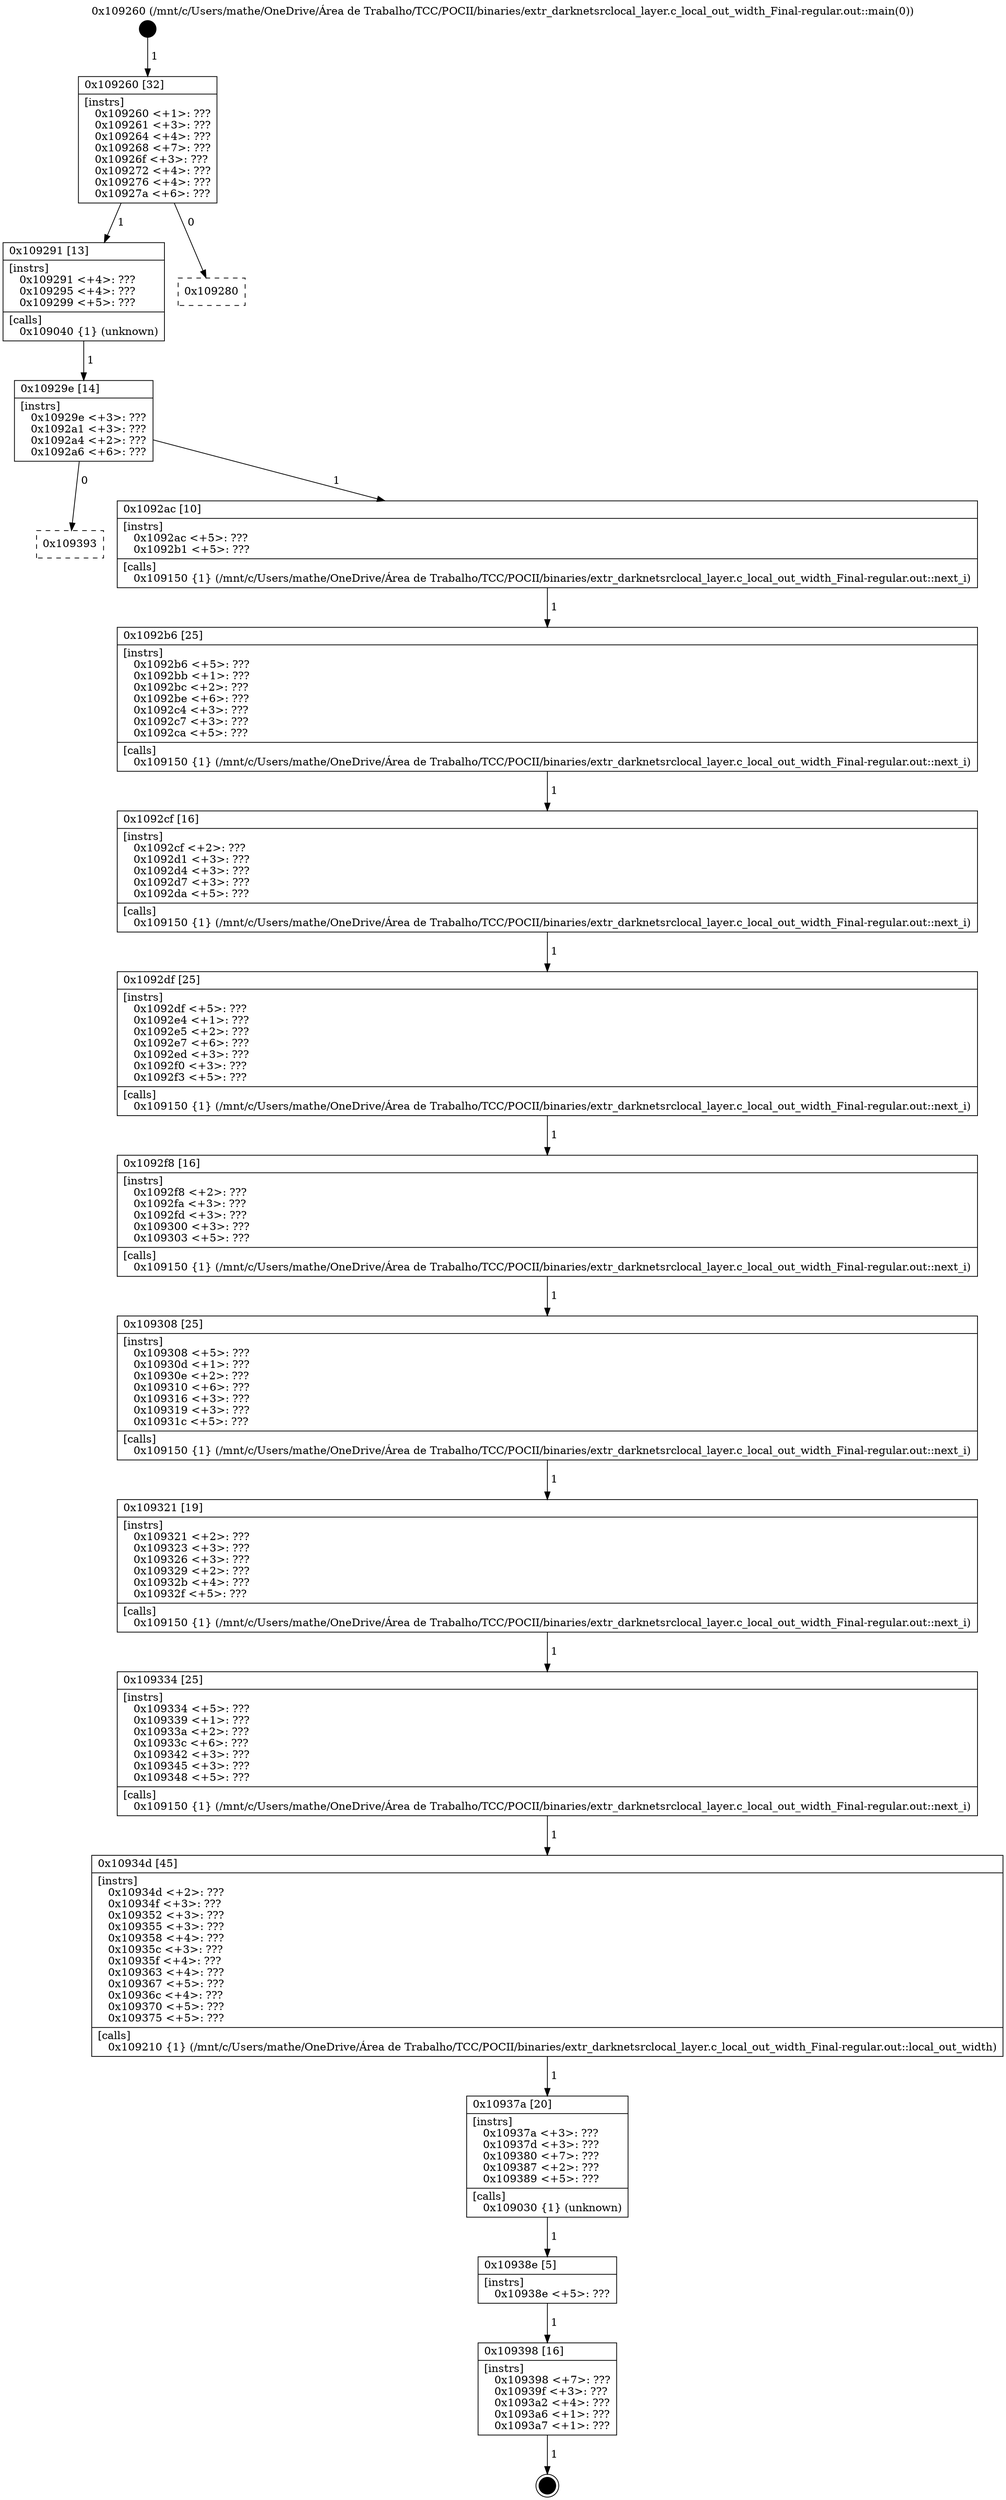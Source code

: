 digraph "0x109260" {
  label = "0x109260 (/mnt/c/Users/mathe/OneDrive/Área de Trabalho/TCC/POCII/binaries/extr_darknetsrclocal_layer.c_local_out_width_Final-regular.out::main(0))"
  labelloc = "t"
  node[shape=record]

  Entry [label="",width=0.3,height=0.3,shape=circle,fillcolor=black,style=filled]
  "0x109260" [label="{
     0x109260 [32]\l
     | [instrs]\l
     &nbsp;&nbsp;0x109260 \<+1\>: ???\l
     &nbsp;&nbsp;0x109261 \<+3\>: ???\l
     &nbsp;&nbsp;0x109264 \<+4\>: ???\l
     &nbsp;&nbsp;0x109268 \<+7\>: ???\l
     &nbsp;&nbsp;0x10926f \<+3\>: ???\l
     &nbsp;&nbsp;0x109272 \<+4\>: ???\l
     &nbsp;&nbsp;0x109276 \<+4\>: ???\l
     &nbsp;&nbsp;0x10927a \<+6\>: ???\l
  }"]
  "0x109291" [label="{
     0x109291 [13]\l
     | [instrs]\l
     &nbsp;&nbsp;0x109291 \<+4\>: ???\l
     &nbsp;&nbsp;0x109295 \<+4\>: ???\l
     &nbsp;&nbsp;0x109299 \<+5\>: ???\l
     | [calls]\l
     &nbsp;&nbsp;0x109040 \{1\} (unknown)\l
  }"]
  "0x109280" [label="{
     0x109280\l
  }", style=dashed]
  "0x10929e" [label="{
     0x10929e [14]\l
     | [instrs]\l
     &nbsp;&nbsp;0x10929e \<+3\>: ???\l
     &nbsp;&nbsp;0x1092a1 \<+3\>: ???\l
     &nbsp;&nbsp;0x1092a4 \<+2\>: ???\l
     &nbsp;&nbsp;0x1092a6 \<+6\>: ???\l
  }"]
  "0x109393" [label="{
     0x109393\l
  }", style=dashed]
  "0x1092ac" [label="{
     0x1092ac [10]\l
     | [instrs]\l
     &nbsp;&nbsp;0x1092ac \<+5\>: ???\l
     &nbsp;&nbsp;0x1092b1 \<+5\>: ???\l
     | [calls]\l
     &nbsp;&nbsp;0x109150 \{1\} (/mnt/c/Users/mathe/OneDrive/Área de Trabalho/TCC/POCII/binaries/extr_darknetsrclocal_layer.c_local_out_width_Final-regular.out::next_i)\l
  }"]
  Exit [label="",width=0.3,height=0.3,shape=circle,fillcolor=black,style=filled,peripheries=2]
  "0x1092b6" [label="{
     0x1092b6 [25]\l
     | [instrs]\l
     &nbsp;&nbsp;0x1092b6 \<+5\>: ???\l
     &nbsp;&nbsp;0x1092bb \<+1\>: ???\l
     &nbsp;&nbsp;0x1092bc \<+2\>: ???\l
     &nbsp;&nbsp;0x1092be \<+6\>: ???\l
     &nbsp;&nbsp;0x1092c4 \<+3\>: ???\l
     &nbsp;&nbsp;0x1092c7 \<+3\>: ???\l
     &nbsp;&nbsp;0x1092ca \<+5\>: ???\l
     | [calls]\l
     &nbsp;&nbsp;0x109150 \{1\} (/mnt/c/Users/mathe/OneDrive/Área de Trabalho/TCC/POCII/binaries/extr_darknetsrclocal_layer.c_local_out_width_Final-regular.out::next_i)\l
  }"]
  "0x1092cf" [label="{
     0x1092cf [16]\l
     | [instrs]\l
     &nbsp;&nbsp;0x1092cf \<+2\>: ???\l
     &nbsp;&nbsp;0x1092d1 \<+3\>: ???\l
     &nbsp;&nbsp;0x1092d4 \<+3\>: ???\l
     &nbsp;&nbsp;0x1092d7 \<+3\>: ???\l
     &nbsp;&nbsp;0x1092da \<+5\>: ???\l
     | [calls]\l
     &nbsp;&nbsp;0x109150 \{1\} (/mnt/c/Users/mathe/OneDrive/Área de Trabalho/TCC/POCII/binaries/extr_darknetsrclocal_layer.c_local_out_width_Final-regular.out::next_i)\l
  }"]
  "0x1092df" [label="{
     0x1092df [25]\l
     | [instrs]\l
     &nbsp;&nbsp;0x1092df \<+5\>: ???\l
     &nbsp;&nbsp;0x1092e4 \<+1\>: ???\l
     &nbsp;&nbsp;0x1092e5 \<+2\>: ???\l
     &nbsp;&nbsp;0x1092e7 \<+6\>: ???\l
     &nbsp;&nbsp;0x1092ed \<+3\>: ???\l
     &nbsp;&nbsp;0x1092f0 \<+3\>: ???\l
     &nbsp;&nbsp;0x1092f3 \<+5\>: ???\l
     | [calls]\l
     &nbsp;&nbsp;0x109150 \{1\} (/mnt/c/Users/mathe/OneDrive/Área de Trabalho/TCC/POCII/binaries/extr_darknetsrclocal_layer.c_local_out_width_Final-regular.out::next_i)\l
  }"]
  "0x1092f8" [label="{
     0x1092f8 [16]\l
     | [instrs]\l
     &nbsp;&nbsp;0x1092f8 \<+2\>: ???\l
     &nbsp;&nbsp;0x1092fa \<+3\>: ???\l
     &nbsp;&nbsp;0x1092fd \<+3\>: ???\l
     &nbsp;&nbsp;0x109300 \<+3\>: ???\l
     &nbsp;&nbsp;0x109303 \<+5\>: ???\l
     | [calls]\l
     &nbsp;&nbsp;0x109150 \{1\} (/mnt/c/Users/mathe/OneDrive/Área de Trabalho/TCC/POCII/binaries/extr_darknetsrclocal_layer.c_local_out_width_Final-regular.out::next_i)\l
  }"]
  "0x109308" [label="{
     0x109308 [25]\l
     | [instrs]\l
     &nbsp;&nbsp;0x109308 \<+5\>: ???\l
     &nbsp;&nbsp;0x10930d \<+1\>: ???\l
     &nbsp;&nbsp;0x10930e \<+2\>: ???\l
     &nbsp;&nbsp;0x109310 \<+6\>: ???\l
     &nbsp;&nbsp;0x109316 \<+3\>: ???\l
     &nbsp;&nbsp;0x109319 \<+3\>: ???\l
     &nbsp;&nbsp;0x10931c \<+5\>: ???\l
     | [calls]\l
     &nbsp;&nbsp;0x109150 \{1\} (/mnt/c/Users/mathe/OneDrive/Área de Trabalho/TCC/POCII/binaries/extr_darknetsrclocal_layer.c_local_out_width_Final-regular.out::next_i)\l
  }"]
  "0x109321" [label="{
     0x109321 [19]\l
     | [instrs]\l
     &nbsp;&nbsp;0x109321 \<+2\>: ???\l
     &nbsp;&nbsp;0x109323 \<+3\>: ???\l
     &nbsp;&nbsp;0x109326 \<+3\>: ???\l
     &nbsp;&nbsp;0x109329 \<+2\>: ???\l
     &nbsp;&nbsp;0x10932b \<+4\>: ???\l
     &nbsp;&nbsp;0x10932f \<+5\>: ???\l
     | [calls]\l
     &nbsp;&nbsp;0x109150 \{1\} (/mnt/c/Users/mathe/OneDrive/Área de Trabalho/TCC/POCII/binaries/extr_darknetsrclocal_layer.c_local_out_width_Final-regular.out::next_i)\l
  }"]
  "0x109334" [label="{
     0x109334 [25]\l
     | [instrs]\l
     &nbsp;&nbsp;0x109334 \<+5\>: ???\l
     &nbsp;&nbsp;0x109339 \<+1\>: ???\l
     &nbsp;&nbsp;0x10933a \<+2\>: ???\l
     &nbsp;&nbsp;0x10933c \<+6\>: ???\l
     &nbsp;&nbsp;0x109342 \<+3\>: ???\l
     &nbsp;&nbsp;0x109345 \<+3\>: ???\l
     &nbsp;&nbsp;0x109348 \<+5\>: ???\l
     | [calls]\l
     &nbsp;&nbsp;0x109150 \{1\} (/mnt/c/Users/mathe/OneDrive/Área de Trabalho/TCC/POCII/binaries/extr_darknetsrclocal_layer.c_local_out_width_Final-regular.out::next_i)\l
  }"]
  "0x10934d" [label="{
     0x10934d [45]\l
     | [instrs]\l
     &nbsp;&nbsp;0x10934d \<+2\>: ???\l
     &nbsp;&nbsp;0x10934f \<+3\>: ???\l
     &nbsp;&nbsp;0x109352 \<+3\>: ???\l
     &nbsp;&nbsp;0x109355 \<+3\>: ???\l
     &nbsp;&nbsp;0x109358 \<+4\>: ???\l
     &nbsp;&nbsp;0x10935c \<+3\>: ???\l
     &nbsp;&nbsp;0x10935f \<+4\>: ???\l
     &nbsp;&nbsp;0x109363 \<+4\>: ???\l
     &nbsp;&nbsp;0x109367 \<+5\>: ???\l
     &nbsp;&nbsp;0x10936c \<+4\>: ???\l
     &nbsp;&nbsp;0x109370 \<+5\>: ???\l
     &nbsp;&nbsp;0x109375 \<+5\>: ???\l
     | [calls]\l
     &nbsp;&nbsp;0x109210 \{1\} (/mnt/c/Users/mathe/OneDrive/Área de Trabalho/TCC/POCII/binaries/extr_darknetsrclocal_layer.c_local_out_width_Final-regular.out::local_out_width)\l
  }"]
  "0x10937a" [label="{
     0x10937a [20]\l
     | [instrs]\l
     &nbsp;&nbsp;0x10937a \<+3\>: ???\l
     &nbsp;&nbsp;0x10937d \<+3\>: ???\l
     &nbsp;&nbsp;0x109380 \<+7\>: ???\l
     &nbsp;&nbsp;0x109387 \<+2\>: ???\l
     &nbsp;&nbsp;0x109389 \<+5\>: ???\l
     | [calls]\l
     &nbsp;&nbsp;0x109030 \{1\} (unknown)\l
  }"]
  "0x10938e" [label="{
     0x10938e [5]\l
     | [instrs]\l
     &nbsp;&nbsp;0x10938e \<+5\>: ???\l
  }"]
  "0x109398" [label="{
     0x109398 [16]\l
     | [instrs]\l
     &nbsp;&nbsp;0x109398 \<+7\>: ???\l
     &nbsp;&nbsp;0x10939f \<+3\>: ???\l
     &nbsp;&nbsp;0x1093a2 \<+4\>: ???\l
     &nbsp;&nbsp;0x1093a6 \<+1\>: ???\l
     &nbsp;&nbsp;0x1093a7 \<+1\>: ???\l
  }"]
  Entry -> "0x109260" [label=" 1"]
  "0x109260" -> "0x109291" [label=" 1"]
  "0x109260" -> "0x109280" [label=" 0"]
  "0x109291" -> "0x10929e" [label=" 1"]
  "0x10929e" -> "0x109393" [label=" 0"]
  "0x10929e" -> "0x1092ac" [label=" 1"]
  "0x109398" -> Exit [label=" 1"]
  "0x1092ac" -> "0x1092b6" [label=" 1"]
  "0x1092b6" -> "0x1092cf" [label=" 1"]
  "0x1092cf" -> "0x1092df" [label=" 1"]
  "0x1092df" -> "0x1092f8" [label=" 1"]
  "0x1092f8" -> "0x109308" [label=" 1"]
  "0x109308" -> "0x109321" [label=" 1"]
  "0x109321" -> "0x109334" [label=" 1"]
  "0x109334" -> "0x10934d" [label=" 1"]
  "0x10934d" -> "0x10937a" [label=" 1"]
  "0x10937a" -> "0x10938e" [label=" 1"]
  "0x10938e" -> "0x109398" [label=" 1"]
}
